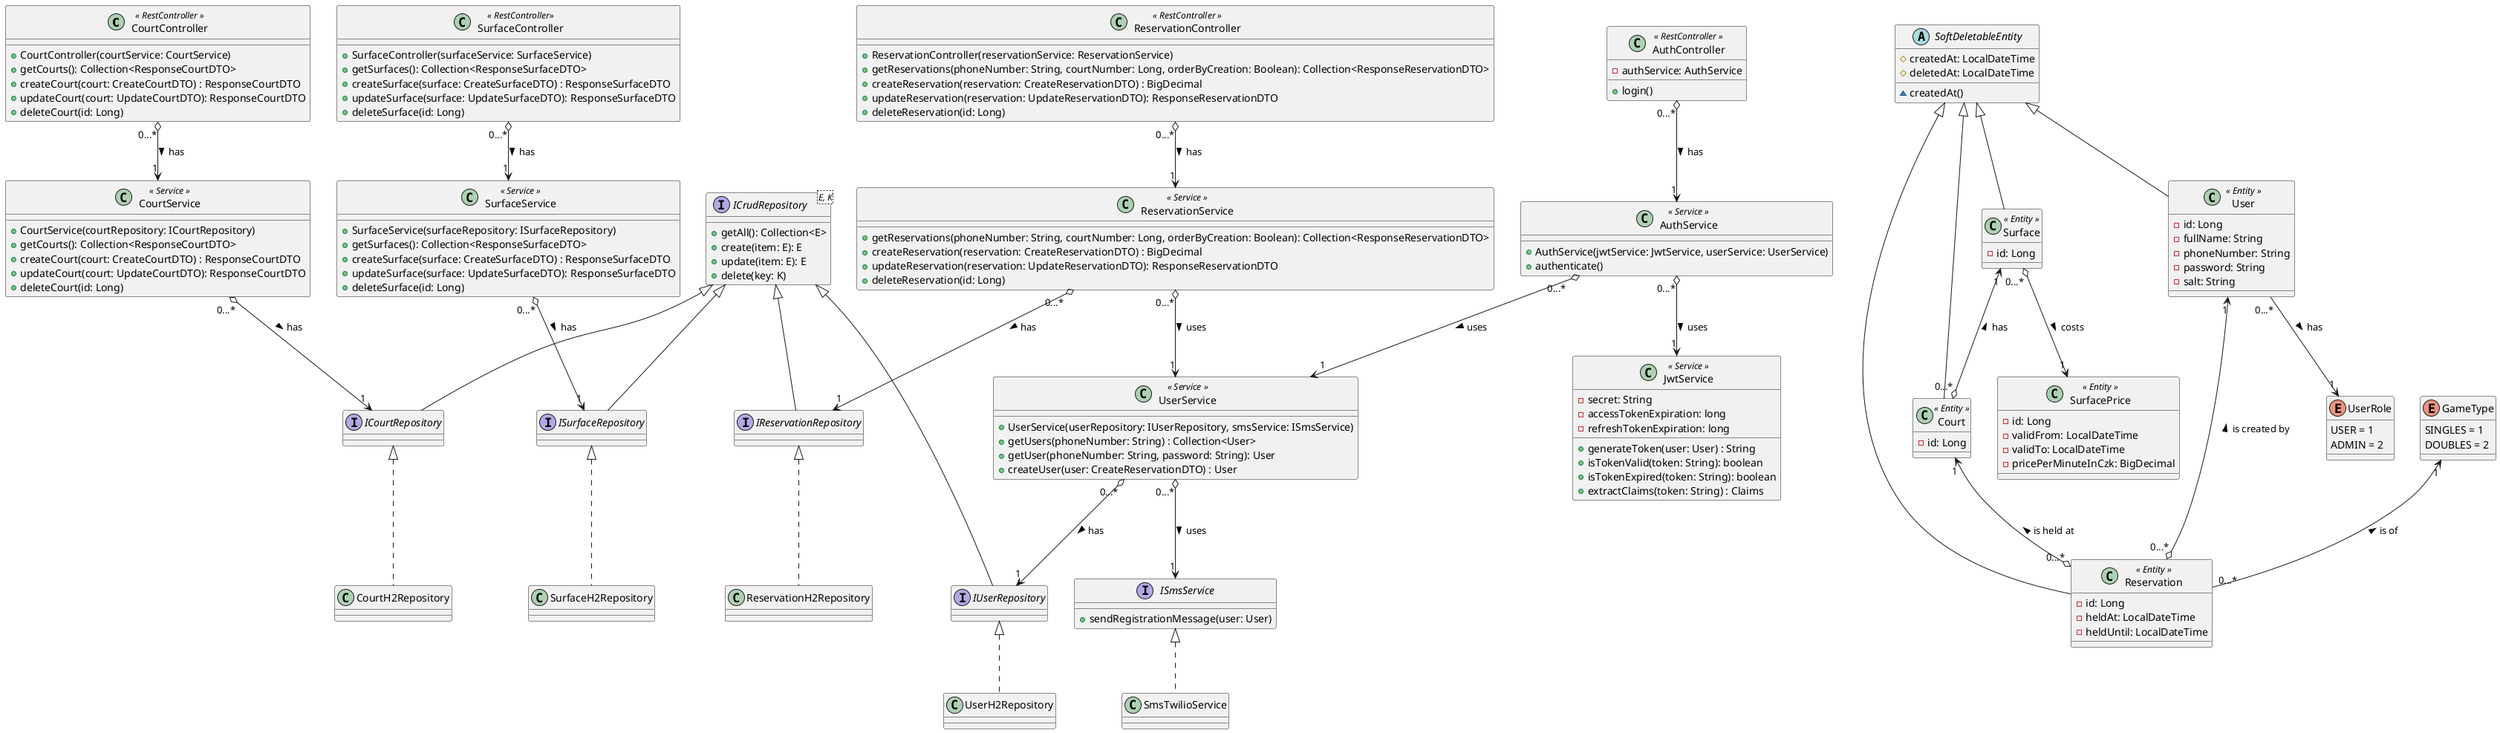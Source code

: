 @startuml tennisclub

'----------------
' CONTROLLERS
'----------------
class CourtController <<  RestController  >> {
    + CourtController(courtService: CourtService)
    + getCourts(): Collection<ResponseCourtDTO>
    + createCourt(court: CreateCourtDTO) : ResponseCourtDTO
    + updateCourt(court: UpdateCourtDTO): ResponseCourtDTO
    + deleteCourt(id: Long)
}

class ReservationController <<  RestController  >> {
    + ReservationController(reservationService: ReservationService)
    + getReservations(phoneNumber: String, courtNumber: Long, orderByCreation: Boolean): Collection<ResponseReservationDTO>
    + createReservation(reservation: CreateReservationDTO) : BigDecimal
    + updateReservation(reservation: UpdateReservationDTO): ResponseReservationDTO
    + deleteReservation(id: Long)
}

class SurfaceController <<  RestController >> {
    + SurfaceController(surfaceService: SurfaceService)
    + getSurfaces(): Collection<ResponseSurfaceDTO>
    + createSurface(surface: CreateSurfaceDTO) : ResponseSurfaceDTO
    + updateSurface(surface: UpdateSurfaceDTO): ResponseSurfaceDTO
    + deleteSurface(id: Long)
}

class AuthController <<  RestController  >> {
   - authService: AuthService
   + login()
}

'----------------
' SERVICES
'----------------
class CourtService <<  Service  >> {
    + CourtService(courtRepository: ICourtRepository)
    + getCourts(): Collection<ResponseCourtDTO>
    + createCourt(court: CreateCourtDTO) : ResponseCourtDTO
    + updateCourt(court: UpdateCourtDTO): ResponseCourtDTO
    + deleteCourt(id: Long)
}

class ReservationService <<  Service  >> {
    + getReservations(phoneNumber: String, courtNumber: Long, orderByCreation: Boolean): Collection<ResponseReservationDTO>
    + createReservation(reservation: CreateReservationDTO) : BigDecimal
    + updateReservation(reservation: UpdateReservationDTO): ResponseReservationDTO
    + deleteReservation(id: Long)
}

class UserService <<  Service  >> {
    + UserService(userRepository: IUserRepository, smsService: ISmsService)
    + getUsers(phoneNumber: String) : Collection<User>
    + getUser(phoneNumber: String, password: String): User
    + createUser(user: CreateReservationDTO) : User
}

class SurfaceService <<  Service  >> {
    + SurfaceService(surfaceRepository: ISurfaceRepository)
    + getSurfaces(): Collection<ResponseSurfaceDTO>
    + createSurface(surface: CreateSurfaceDTO) : ResponseSurfaceDTO
    + updateSurface(surface: UpdateSurfaceDTO): ResponseSurfaceDTO
    + deleteSurface(id: Long)
}

class AuthService <<  Service  >> {
    + AuthService(jwtService: JwtService, userService: UserService)
    + authenticate()
}

class JwtService <<  Service  >> {
    - secret: String
    - accessTokenExpiration: long
    - refreshTokenExpiration: long
    + generateToken(user: User) : String
    + isTokenValid(token: String): boolean
    + isTokenExpired(token: String): boolean
    + extractClaims(token: String) : Claims
}

interface ISmsService {
    + sendRegistrationMessage(user: User)
}

class SmsTwilioService implements ISmsService

'----------------
' REPOSITORIES
'----------------
interface ICrudRepository<E, K> {
    + getAll(): Collection<E>
    + create(item: E): E
    + update(item: E): E
    + delete(key: K)
}

'surface repository
interface ISurfaceRepository extends ICrudRepository
class SurfaceH2Repository implements ISurfaceRepository

'court repository
interface ICourtRepository extends ICrudRepository
class CourtH2Repository implements ICourtRepository

'reservation repository
interface IReservationRepository extends ICrudRepository
class ReservationH2Repository implements IReservationRepository

'user repository
interface IUserRepository extends ICrudRepository
class UserH2Repository implements IUserRepository

'----------------
' ENTITIES
'----------------
abstract class SoftDeletableEntity {
    # createdAt: LocalDateTime
    # deletedAt: LocalDateTime
    ~ createdAt()
}

class Reservation <<  Entity  >> extends SoftDeletableEntity {
    - id: Long
    - heldAt: LocalDateTime
    - heldUntil: LocalDateTime
}

class Court <<  Entity  >>  extends SoftDeletableEntity {
    - id: Long
}

class Surface <<  Entity  >> extends SoftDeletableEntity {
  - id: Long
}

class SurfacePrice <<  Entity  >> {
  - id: Long
  - validFrom: LocalDateTime
  - validTo: LocalDateTime
  - pricePerMinuteInCzk: BigDecimal
}

class User <<  Entity  >> extends SoftDeletableEntity {
  - id: Long
  - fullName: String
  - phoneNumber: String
  - password: String
  - salt: String
}

enum UserRole {
  USER = 1
  ADMIN = 2
}

enum GameType {
  SINGLES = 1
  DOUBLES = 2
}

User "1" <--o "0...*" Reservation: is created by <
Court "1" <--o "0...*" Reservation: is held at <
User "0...*" --> "1" UserRole: has >

GameType "1" <-- "0...*" Reservation : is of <

Surface "1" <--o "0...*" Court: has <
Surface "0...*" o--> "1" SurfacePrice: costs >

CourtService "0...*" o--> "1" ICourtRepository : has >
CourtController "0...*" o--> "1" CourtService : has >

ReservationController "0...*" o--> "1" ReservationService : has >
ReservationService "0...*" o--> "1" UserService : uses >
ReservationService "0...*" o--> "1" IReservationRepository : has >

UserService "0...*" o--> "1" ISmsService : uses >
UserService "0...*" o--> "1" IUserRepository : has >

AuthController "0...*" o--> "1" AuthService : has >
AuthService "0...*" o--> "1" JwtService : uses >
AuthService "0...*" o--> "1" UserService : uses >

SurfaceService "0...*" o--> "1" ISurfaceRepository : has >
SurfaceController "0...*" o--> "1" SurfaceService : has >
@enduml